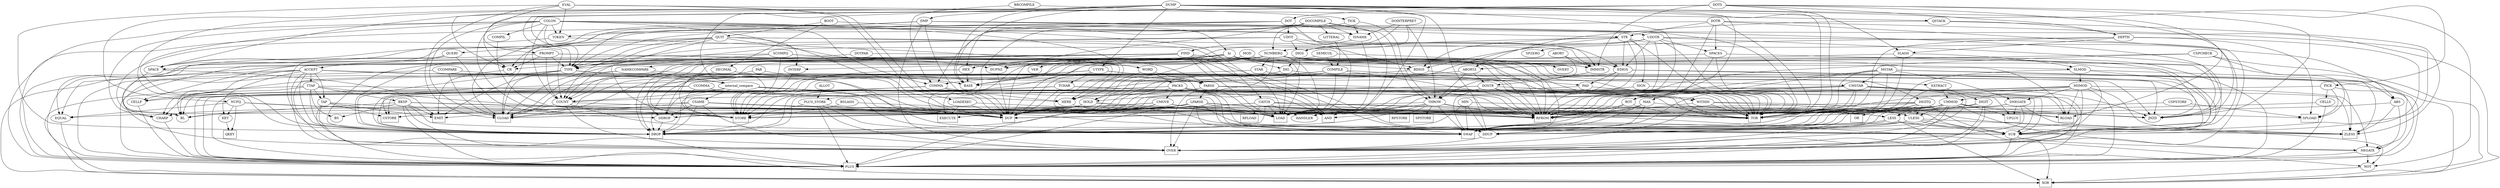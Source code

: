 strict digraph words {
"EXECUTE" [shape=box]
"STORE" [shape=box]
"CSTORE" [shape=box]
"LOAD" [shape=box]
"CLOAD" [shape=box]
"RFROM" [shape=box]
"TOR" [shape=box]
"RLOAD" [shape=box]
"SPLOAD" [shape=box]
"SPSTORE" [shape=box]
"RPLOAD" [shape=box]
"RPSTORE" [shape=box]
"DUP" [shape=box]
"OVER" [shape=box]
"SWAP" [shape=box]
"DROP" [shape=box]
"UPLUS" [shape=box]
"PLUS" [shape=box]
"XOR" [shape=box]
"AND" [shape=box]
"OR" [shape=box]
"ZLESS" [shape=box]
"EMIT" [shape=box]
"QKEY" [shape=box]
"SLMOD" -> "OVER"
"PLUS_STORE" -> "STORE"
"NUMBERQ" -> "SUB"
"CELLS" -> "DUP"
"WITHIN" -> "RFROM"
"SPACES" -> "SPACE"
"NUMBERQ" -> "DROP"
"ULESS" -> "XOR"
"HOLD" -> "LOAD"
"DUMP" -> "HEX"
"STR" -> "DUP"
"QSTACK" -> "DEPTH"
"MAX" -> "DDUP"
"MSMOD" -> "SWAP"
"MSTAR" -> "DDUP"
"SLASH" -> "DROP"
"LPARSE" -> "NOT"
"COUNT" -> "SWAP"
"ROT" -> "TOR"
"UMSTAR" -> "UPLUS"
"ULESS" -> "DROP"
"DUMP" -> "DROP"
"PLUS_STORE" -> "PLUS"
"UMMOD" -> "ULESS"
"DIG" -> "BASE"
"TTAP" -> "XOR"
"BKSP" -> "TOR"
"DOT" -> "XOR"
"QSTACK" -> "ABORTZ"
"PROMPT" -> "CR"
"NUMBERQ" -> "EQUAL"
"ROT" -> "SWAP"
"SPACES" -> "JNZD"
"UMMOD" -> "NEGATE"
"ABORTZ" -> "DROP"
"DOCOMPILE" -> "DUPNZ"
"ACCEPT" -> "DROP"
"TTAP" -> "SWAP"
"UDOT" -> "EDIGS"
"TAP" -> "EMIT"
"FIND" -> "DDUP"
"DOINTERPRET" -> "THROW"
"ACCEPT" -> "TAP"
"LESS" -> "DROP"
"LPARSE" -> "TOR"
"DMP" -> "DUP"
"COLON" -> "COMPIL"
"DDROP" -> "DROP"
"CSAME" -> "OVER"
"UMSTAR" -> "DUP"
"TCHAR" -> "WITHIN"
"DOSTR" -> "COUNT"
"CMOVE" -> "DUP"
"UMSTAR" -> "SWAP"
"NAMECOMPARE" -> "OVER"
"ACCEPT" -> "SUB"
"DOCOMPILE" -> "NUMBERQ"
"NUMBERQ" -> "DUP"
"DOSTR" -> "PLUS"
"FIND" -> "NAMECOMPARE"
"hi" -> "RFROM"
"TAP" -> "CSTORE"
"EDIGS" -> "LOAD"
"QUIT" -> "INTERP"
"CELLS" -> "PLUS"
"UDOTR" -> "EDIGS"
"BKSP" -> "BS"
"COUNT" -> "PLUS"
"SLMOD" -> "ZLESS"
"UMMOD" -> "SWAP"
"ABORTZ" -> "DOSTR"
"MSMOD" -> "UMMOD"
"COLON" -> "TOKEN"
"ULESS" -> "DDUP"
"TTAP" -> "TAP"
"BDIGS" -> "STORE"
"MSTAR" -> "DNEGATE"
"LOADEXEC" -> "DUP"
"DEPTH" -> "SWAP"
"UDOTR" -> "OVER"
"PACKS" -> "RFROM"
"MSMOD" -> "RFROM"
"NUMBERQ" -> "SWAP"
"ABORT" -> "THROW"
"LESS" -> "DDUP"
"NUMBERQ" -> "COUNT"
"SCOMPQ" -> "HERE"
"DEPTH" -> "SPZERO"
"BKSP" -> "SWAP"
"SLASH" -> "SWAP"
"DOT" -> "UDOT"
"QUIT" -> "CR"
"ABS" -> "DUP"
"TTAP" -> "DUP"
"CSAME" -> "TOR"
"FIND" -> "DUP"
"LPARSE" -> "JNZD"
"DOTS" -> "JNZD"
"IMMSTR" -> "DOSTR"
"CSPCHECK" -> "SPLOAD"
"TOKEN" -> "BL"
"THROW" -> "STORE"
"PARSE" -> "LOAD"
"CSPSTORE" -> "STORE"
"HEX" -> "BASE"
"NUFQ" -> "QKEY"
"DOTR" -> "TYPE"
"ACCEPT" -> "DDUP"
"TCHAR" -> "DUP"
"CSAME" -> "CLOAD"
"BOOT" -> "hi"
"EVAL" -> "CLOAD"
"DIGIT" -> "PLUS"
"PACKS" -> "PLUS"
"DOSTR" -> "RLOAD"
"PACKS" -> "DUP"
"HEX" -> "STORE"
"NEGATE" -> "NOT"
"UMMOD" -> "DROP"
"TCHAR" -> "AND"
"UMMOD" -> "JNZD"
"PLUS_STORE" -> "OVER"
"COMMA" -> "CELLP"
"hi" -> "EDIGS"
"PARSE" -> "PLUS_STORE"
"THROW" -> "DROP"
"DOCOMPILE" -> "COMMA"
"EDIGS" -> "DROP"
"EXTRACT" -> "UMMOD"
"CCOMPARE" -> "internal_compare"
"HERE" -> "LOAD"
"NUMBERQ" -> "RLOAD"
"DUMP" -> "RFROM"
"CMOVE" -> "CLOAD"
"COMPILE" -> "CELLP"
"MSMOD" -> "DUP"
"DMP" -> "SPACE"
"SIGN" -> "HOLD"
"LPARSE" -> "PLUS"
"LPARSE" -> "STORE"
"NUMBERQ" -> "LOAD"
"DOTPAR" -> "TYPE"
"LESS" -> "XOR"
"DOCOMPILE" -> "ISNAME"
"TYPE" -> "EMIT"
"COMPILE" -> "TOR"
"QUERY" -> "DROP"
"ACCEPT" -> "TTAP"
"MSTAR" -> "SWAP"
"hi" -> "HOLD"
"TYPE" -> "TOR"
"DOSTR" -> "TOR"
"DUPNZ" -> "DUP"
"MSMOD" -> "RLOAD"
"ABORT" -> "IMMSTR"
"DNEGATE" -> "TOR"
"CELLP" -> "PLUS"
"THROW" -> "TOR"
"CSAME" -> "DUP"
"BKSP" -> "SUB"
"COUNT" -> "DUP"
"internal_compare" -> "DROP"
"UMMOD" -> "DUP"
"NUMBERQ" -> "OVER"
"TAP" -> "DUP"
"hi" -> "IMMSTR"
"UMSTAR" -> "ROT"
"PACKS" -> "TOR"
"MIN" -> "LESS"
"LPARSE" -> "DUP"
"COLON" -> "PLUS"
"STAR" -> "UMSTAR"
"ACCEPT" -> "BL"
"UMMOD" -> "RFROM"
"UTYPE" -> "CLOAD"
"BKSP" -> "RFROM"
"TTAP" -> "BKSP"
"ALLOT" -> "PLUS_STORE"
"DOTS" -> "TOR"
"LPARSE" -> "DROP"
"DUMP" -> "UTYPE"
"COMPILE" -> "COMMA"
"EDIGS" -> "OVER"
"QUIT" -> "TYPE"
"EDIGS" -> "PAD"
"PROMPT" -> "COUNT"
"hi" -> "BASE"
"UMSTAR" -> "TOR"
"DIG" -> "EXTRACT"
"BSLASH" -> "LOAD"
"UMSTAR" -> "DROP"
"CATCH" -> "RPLOAD"
"DNEGATE" -> "PLUS"
"DMP" -> "JNZD"
"TYPE" -> "JNZD"
"PLUS_STORE" -> "SWAP"
"STR" -> "EDIGS"
"THROW" -> "SWAP"
"DOTR" -> "TOR"
"DUMP" -> "LOAD"
"BKSP" -> "BL"
"DUMP" -> "BASE"
"UDOT" -> "DIGS"
"UMMOD" -> "OR"
"LOADEXEC" -> "EXECUTE"
"DIGITQ" -> "OR"
"FIND" -> "CHARP"
"UDOTR" -> "DIGS"
"DOTS" -> "CR"
"DOSTR" -> "SWAP"
"NUFQ" -> "EQUAL"
"DOTR" -> "SPACES"
"LITTERAL" -> "COMPILE"
"TCHAR" -> "DROP"
"SLMOD" -> "MSMOD"
"MIN" -> "DDUP"
"QUIT" -> "DUPNZ"
"SLMOD" -> "SWAP"
"TAP" -> "PLUS"
"BSLASH" -> "STORE"
"SPACE" -> "EMIT"
"UDOTR" -> "SUB"
"DUMP" -> "TOR"
"NAMECOMPARE" -> "internal_compare"
"STR" -> "TOR"
"COMMA" -> "STORE"
"DIGIT" -> "LESS"
"PROMPT" -> "LOAD"
"EVAL" -> "PROMPT"
"FIND" -> "CELLP"
"CR" -> "EMIT"
"TOKEN" -> "WORD"
"CATCH" -> "STORE"
"CHARP" -> "PLUS"
"CSPSTORE" -> "SPLOAD"
"CSPCHECK" -> "XOR"
"DOSTR" -> "RFROM"
"SLASH" -> "SLMOD"
"DIGITQ" -> "RFROM"
"HOLD" -> "SUB"
"LPARSE" -> "SUB"
"internal_compare" -> "COUNT"
"MAX" -> "DROP"
"PACKS" -> "SWAP"
"SEMICOL" -> "COMPILE"
"UMMOD" -> "DDUP"
"TTAP" -> "BS"
"CCOMPARE" -> "OVER"
"CSPCHECK" -> "LOAD"
"hi" -> "COUNT"
"DUMP" -> "DMP"
"DOTPAR" -> "PARSE"
"CCOMMA" -> "DUP"
"EVAL" -> "DROP"
"TICK" -> "TOKEN"
"DMP" -> "OVER"
"CATCH" -> "DROP"
"ULESS" -> "SUB"
"DOTS" -> "IMMSTR"
"hi" -> "CR"
"CATCH" -> "RFROM"
"NAMECOMPARE" -> "CLOAD"
"WORD" -> "PARSE"
"QUERY" -> "STORE"
"internal_compare" -> "CHARP"
"PLUS_STORE" -> "LOAD"
"TYPE" -> "DUP"
"DNEGATE" -> "NOT"
"DIGITQ" -> "DUP"
"UTYPE" -> "TOR"
"LESS" -> "SUB"
"SPACES" -> "TOR"
"STR" -> "RFROM"
"COMMA" -> "HERE"
"TICK" -> "THROW"
"hi" -> "LOAD"
"EVAL" -> "TOKEN"
"COLON" -> "HERE"
"NUMBERQ" -> "DIGITQ"
"NUMBERQ" -> "PLUS"
"DEPTH" -> "SPLOAD"
"COMMA" -> "DUP"
"UTYPE" -> "JNZD"
"PAD" -> "HERE"
"DIGITQ" -> "OVER"
"UDOTR" -> "BDIGS"
"ACCEPT" -> "OVER"
"DIGS" -> "DUP"
"COLON" -> "CHARP"
"TYPE" -> "PLUS"
"UTYPE" -> "TCHAR"
"DIG" -> "LOAD"
"LOADEXEC" -> "LOAD"
"MSMOD" -> "PLUS"
"DEPTH" -> "SLASH"
"WITHIN" -> "TOR"
"CSAME" -> "DDROP"
"NUMBERQ" -> "STAR"
"MIN" -> "SWAP"
"PICK" -> "PLUS"
"CCOMMA" -> "CSTORE"
"CATCH" -> "EXECUTE"
"UDOTR" -> "RFROM"
"STAR" -> "DROP"
"CSAME" -> "DROP"
"QUIT" -> "CATCH"
"QUERY" -> "ACCEPT"
"LPARSE" -> "EQUAL"
"PAR" -> "DDROP"
"ABS" -> "NEGATE"
"COLON" -> "IMMSTR"
"EDIGS" -> "SUB"
"UMSTAR" -> "PLUS"
"MSTAR" -> "RFROM"
"DOCOMPILE" -> "CLOAD"
"MSTAR" -> "XOR"
"EVAL" -> "DUP"
"NUMBERQ" -> "TOR"
"HOLD" -> "STORE"
"DOT" -> "SPACE"
"CCOMMA" -> "CHARP"
"FIND" -> "AND"
"TTAP" -> "DROP"
"CMOVE" -> "DDROP"
"FIND" -> "LOAD"
"PACKS" -> "CMOVE"
"MOD" -> "DROP"
"WITHIN" -> "OVER"
"COMPILE" -> "RFROM"
"SEMICOL" -> "OVERT"
"NUMBERQ" -> "DUPNZ"
"BKSP" -> "OVER"
"DEPTH" -> "SUB"
"CATCH" -> "LOAD"
"PARSE" -> "TOR"
"DOTS" -> "COUNT"
"DMP" -> "PLUS"
"MSTAR" -> "TOR"
"COMPIL" -> "STORE"
"NUMBERQ" -> "HEX"
"CMOVE" -> "TOR"
"COLON" -> "COMMA"
"UTYPE" -> "PLUS"
"hi" -> "STORE"
"DMP" -> "UDOTR"
"DMP" -> "CLOAD"
"DOT" -> "LOAD"
"CMOVE" -> "PLUS"
"CMOVE" -> "JNZD"
"UMMOD" -> "PLUS"
"LESS" -> "ZLESS"
"DECIMAL" -> "BASE"
"DOTR" -> "SUB"
"NUMBERQ" -> "CLOAD"
"EVAL" -> "QSTACK"
"MSMOD" -> "DNEGATE"
"NUFQ" -> "DUP"
"UMSTAR" -> "RFROM"
"CMOVE" -> "CSTORE"
"hi" -> "VER"
"THROW" -> "LOAD"
"DUMP" -> "SLASH"
"CSAME" -> "RFROM"
"internal_compare" -> "TOR"
"ULESS" -> "SWAP"
"DUMP" -> "CR"
"DMP" -> "TOR"
"SCOMPQ" -> "COUNT"
"COLON" -> "CLOAD"
"DOCOMPILE" -> "AND"
"DOTS" -> "PICK"
"TTAP" -> "BL"
"PACKS" -> "CSTORE"
"ROT" -> "RFROM"
"STR" -> "ABS"
"LPARSE" -> "RFROM"
"COLON" -> "DROP"
"NUMBERQ" -> "JNZD"
"FIND" -> "SWAP"
"CATCH" -> "HANDLER"
"LPARSE" -> "ZLESS"
"UMMOD" -> "TOR"
"PAD" -> "PLUS"
"MSMOD" -> "TOR"
"DOINTERPRET" -> "NUMBERQ"
"DOINTERPRET" -> "ISNAME"
"DECIMAL" -> "STORE"
"DUMP" -> "STORE"
"EXTRACT" -> "DIGIT"
"FIND" -> "DROP"
"MSTAR" -> "ZLESS"
"COLON" -> "DUP"
"LPARSE" -> "OVER"
"FIND" -> "RFROM"
"NAMECOMPARE" -> "AND"
"TYPE" -> "DROP"
"COLON" -> "TYPE"
"BRCOMPILE" -> "COMMA"
"UMSTAR" -> "OVER"
"WITHIN" -> "SUB"
"LPARSE" -> "SWAP"
"SPACE" -> "BL"
"DOTS" -> "TYPE"
"COMPILE" -> "LOAD"
"QUIT" -> "STORE"
"COLON" -> "LOAD"
"NUMBERQ" -> "RFROM"
"CSPCHECK" -> "ABORTZ"
"PAR" -> "PARSE"
"ABORTZ" -> "THROW"
"UTYPE" -> "EMIT"
"NUMBERQ" -> "STORE"
"DOT" -> "TYPE"
"CSAME" -> "SUB"
"internal_compare" -> "DUP"
"WITHIN" -> "ULESS"
"LPARSE" -> "BL"
"CCOMPARE" -> "CLOAD"
"NUMBERQ" -> "DDROP"
"QUIT" -> "IMMSTR"
"SUB" -> "NEGATE"
"COLON" -> "COUNT"
"DUMP" -> "SPACE"
"hi" -> "HEX"
"PARSE" -> "SUB"
"BOOT" -> "QUIT"
"HOLD" -> "CSTORE"
"DOT" -> "STR"
"BDIGS" -> "PAD"
"UDOT" -> "BDIGS"
"EQUAL" -> "XOR"
"DOCOMPILE" -> "LITTERAL"
"internal_compare" -> "SUB"
"MSMOD" -> "NEGATE"
"PROMPT" -> "EQUAL"
"CATCH" -> "SPLOAD"
"ACCEPT" -> "PLUS"
"internal_compare" -> "RFROM"
"DUMP" -> "ROT"
"NUMBERQ" -> "BASE"
"SCOMPQ" -> "WORD"
"DOTS" -> "DEPTH"
"CSAME" -> "JNZD"
"MSTAR" -> "ABS"
"THROW" -> "HANDLER"
"FIND" -> "PLUS"
"DOCOMPILE" -> "THROW"
"DOINTERPRET" -> "EXECUTE"
"UMMOD" -> "DDROP"
"CMOVE" -> "RFROM"
"EXTRACT" -> "SWAP"
"MIN" -> "DROP"
"hi" -> "TOR"
"CATCH" -> "TOR"
"ISNAME" -> "LOAD"
"ULESS" -> "ZLESS"
"UMMOD" -> "UPLUS"
"DOTR" -> "STR"
"internal_compare" -> "SWAP"
"THROW" -> "RFROM"
"BKSP" -> "XOR"
"NOT" -> "XOR"
"DIGITQ" -> "TOR"
"LPARSE" -> "CLOAD"
"DUMP" -> "NOT"
"BRCOMPILE" -> "TICK"
"CMOVE" -> "RLOAD"
"NEGATE" -> "PLUS"
"THROW" -> "SPSTORE"
"CCOMMA" -> "HERE"
"PROMPT" -> "IMMSTR"
"DUMP" -> "DDUP"
"COUNT" -> "CLOAD"
"ACCEPT" -> "WITHIN"
"UDOTR" -> "TYPE"
"QUIT" -> "COUNT"
"hi" -> "BDIGS"
"DOTS" -> "RLOAD"
"TAP" -> "OVER"
"MSMOD" -> "ZLESS"
"hi" -> "TYPE"
"QSTACK" -> "ZLESS"
"CSAME" -> "CHARP"
"COLON" -> "ISNAME"
"DOTS" -> "DOT"
"internal_compare" -> "CSAME"
"SCOMPQ" -> "STORE"
"WORD" -> "HERE"
"TICK" -> "ISNAME"
"HOLD" -> "DUP"
"TCHAR" -> "BL"
"BKSP" -> "EMIT"
"SCOMPQ" -> "PLUS"
"CCOMMA" -> "STORE"
"STR" -> "SIGN"
"DIGITQ" -> "ULESS"
"MSTAR" -> "UMSTAR"
"DUMP" -> "NUFQ"
"UTYPE" -> "DUP"
"DIGIT" -> "AND"
"PROMPT" -> "TYPE"
"SIGN" -> "ZLESS"
"ISNAME" -> "FIND"
"BOOT" -> "DECIMAL"
"UTYPE" -> "DROP"
"DUMP" -> "JNZD"
"FIND" -> "CLOAD"
"MAX" -> "SWAP"
"INTERP" -> "STORE"
"NUFQ" -> "DDROP"
"DNEGATE" -> "RFROM"
"PICK" -> "LOAD"
"UMMOD" -> "RLOAD"
"ABS" -> "ZLESS"
"UMSTAR" -> "JNZD"
"DNEGATE" -> "UPLUS"
"MOD" -> "SLMOD"
"STR" -> "BDIGS"
"ACCEPT" -> "XOR"
"internal_compare" -> "DDROP"
"FIND" -> "TOR"
"COMPILE" -> "DUP"
"PACKS" -> "DDUP"
"DIGS" -> "DIG"
"QUIT" -> "QUERY"
"PARSE" -> "PLUS"
"PICK" -> "SPLOAD"
"PARSE" -> "LPARSE"
"EVAL" -> "LOADEXEC"
"SUB" -> "PLUS"
"PICK" -> "CELLS"
"DIGIT" -> "OVER"
"DDUP" -> "OVER"
"DOTR" -> "OVER"
"THROW" -> "RPSTORE"
"ACCEPT" -> "KEY"
"COLON" -> "STORE"
"NUMBERQ" -> "NEGATE"
"KEY" -> "QKEY"
"UDOTR" -> "TOR"
"MAX" -> "LESS"
"hi" -> "DIG"
"NUFQ" -> "KEY"
"UDOT" -> "TYPE"
"DIGITQ" -> "SUB"
"DIGITQ" -> "LESS"
"UDOTR" -> "SPACES"
"SPACES" -> "MAX"
"PARSE" -> "RFROM"
"LPARSE" -> "LOAD"
"TYPE" -> "CLOAD"
"STR" -> "DIGS"
"SEMICOL" -> "INTERP"
"UDOT" -> "SPACE"
"DOTR" -> "RFROM"
"WORD" -> "PACKS"
"ACCEPT" -> "DUP"
"DOCOMPILE" -> "EXECUTE"
"DOT" -> "BASE"
"DIG" -> "HOLD"
}
